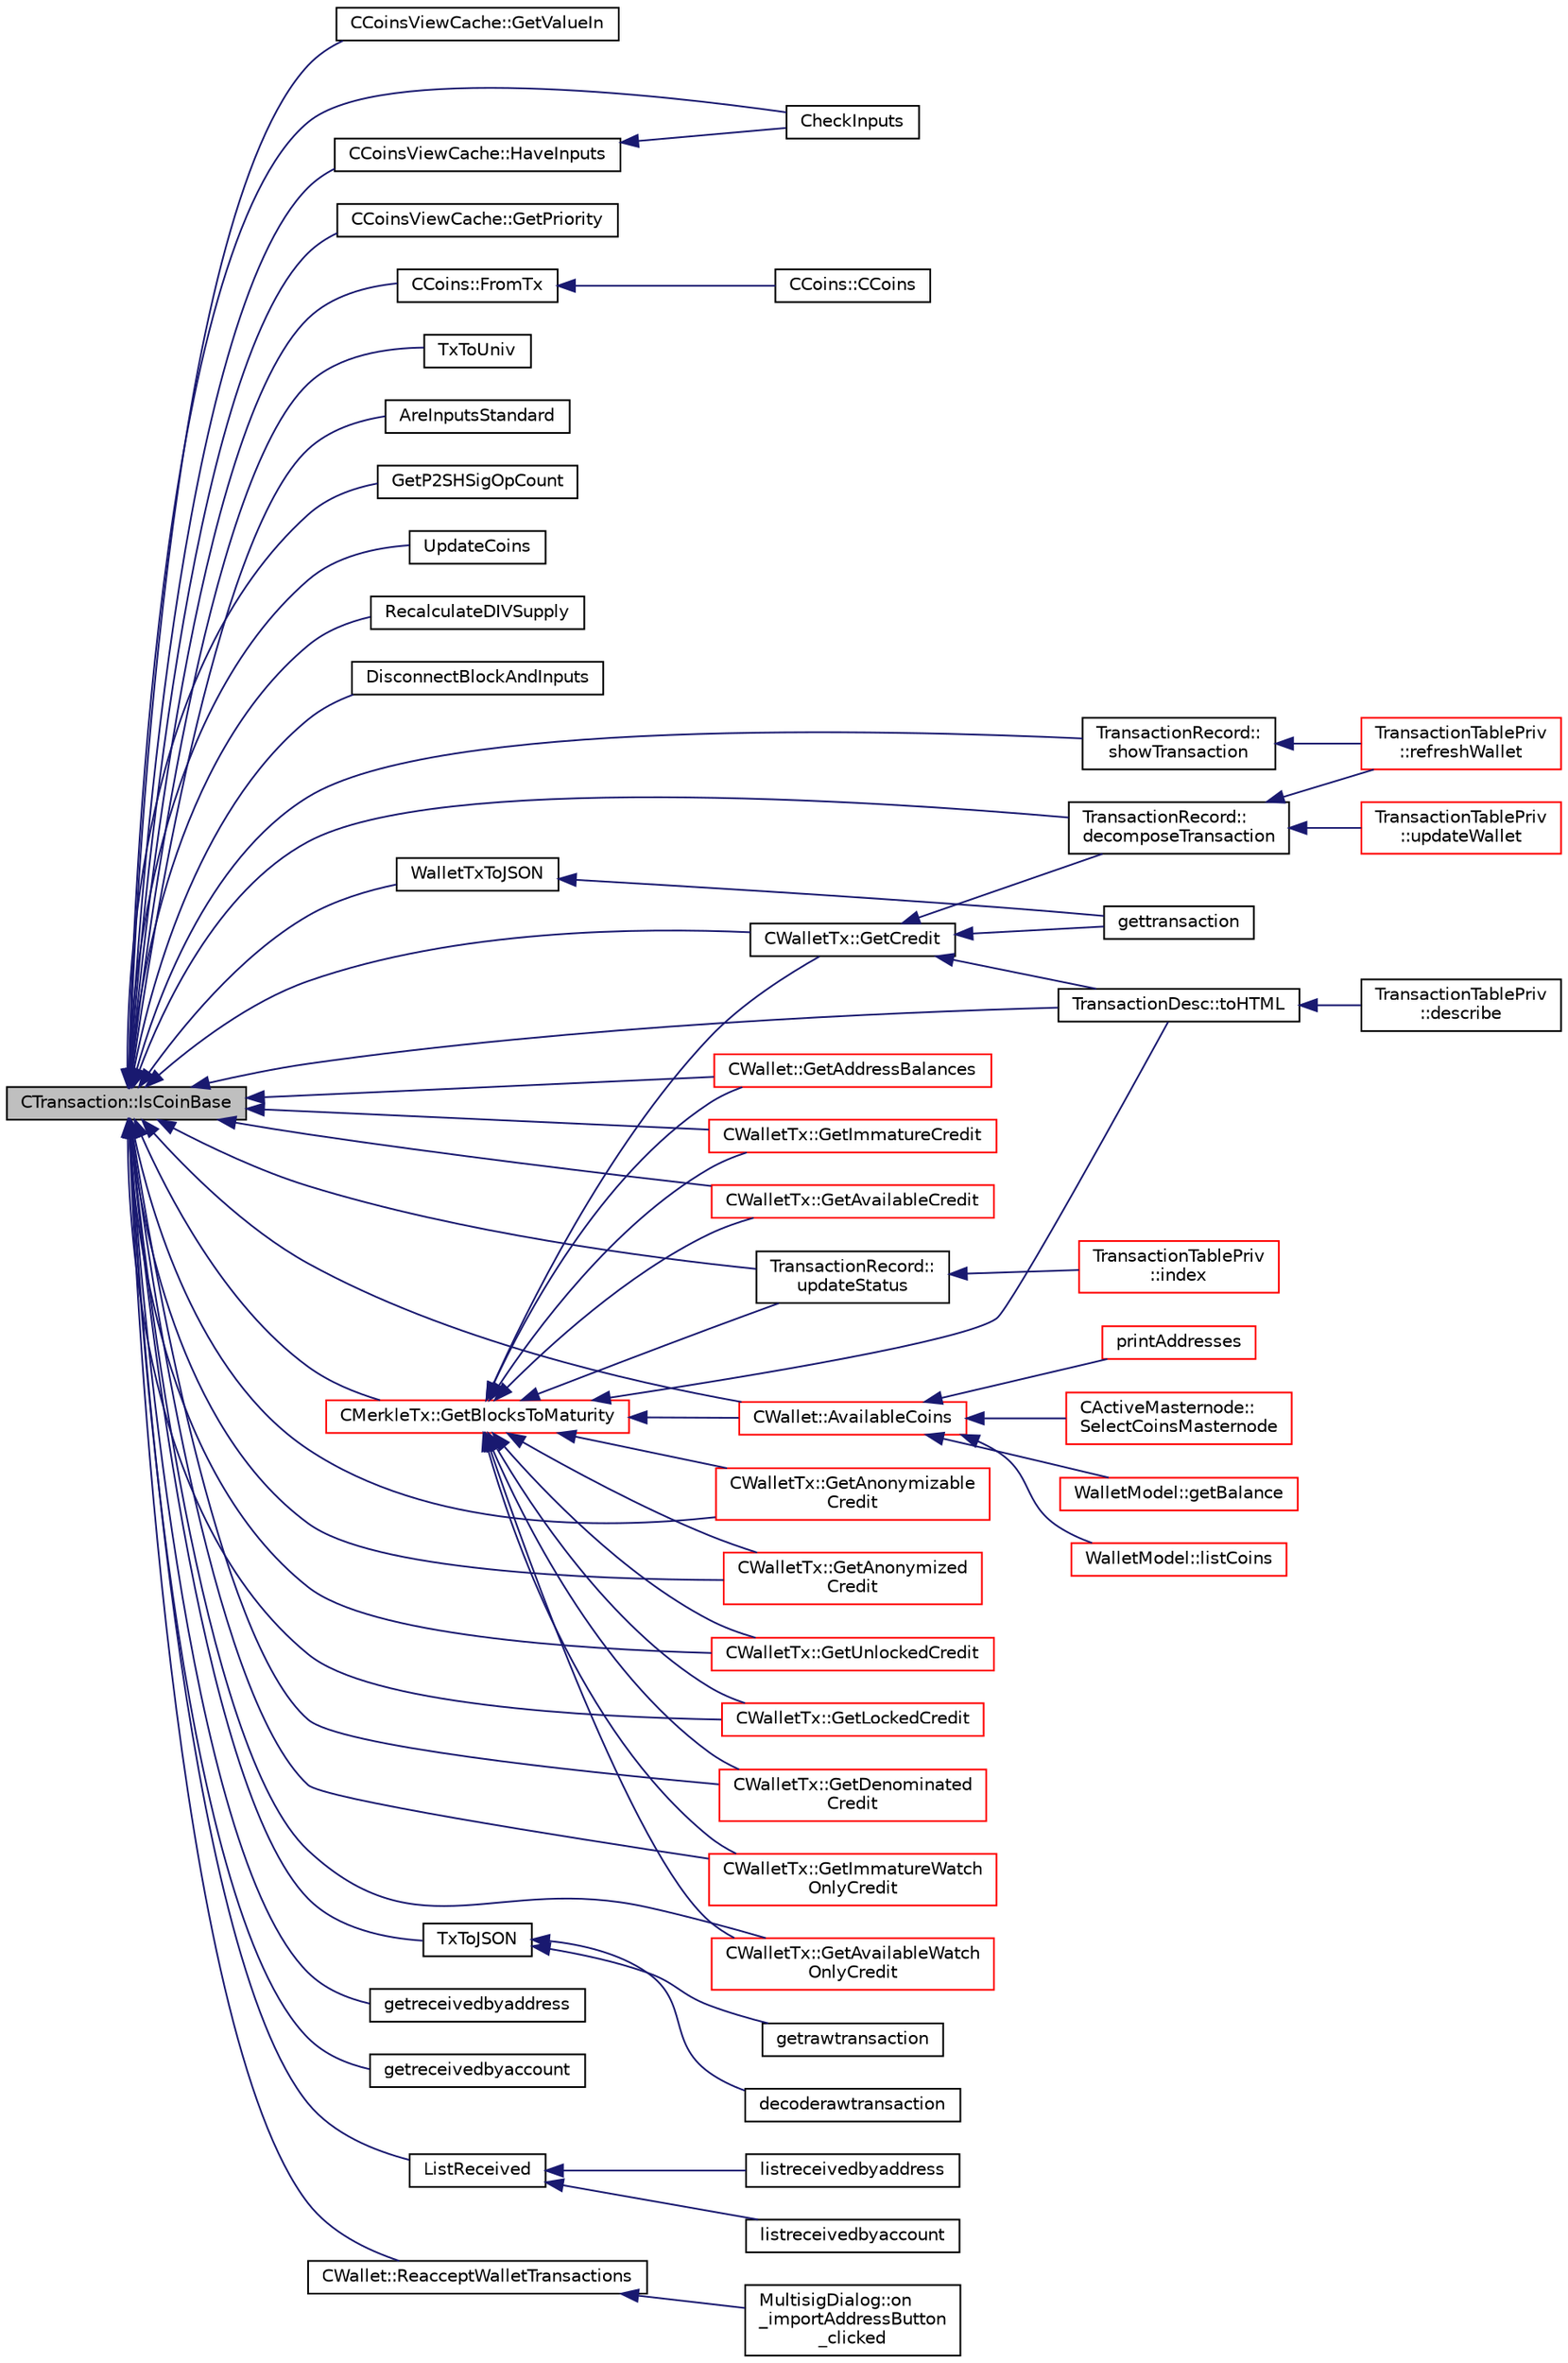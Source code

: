 digraph "CTransaction::IsCoinBase"
{
  edge [fontname="Helvetica",fontsize="10",labelfontname="Helvetica",labelfontsize="10"];
  node [fontname="Helvetica",fontsize="10",shape=record];
  rankdir="LR";
  Node403 [label="CTransaction::IsCoinBase",height=0.2,width=0.4,color="black", fillcolor="grey75", style="filled", fontcolor="black"];
  Node403 -> Node404 [dir="back",color="midnightblue",fontsize="10",style="solid",fontname="Helvetica"];
  Node404 [label="CCoinsViewCache::GetValueIn",height=0.2,width=0.4,color="black", fillcolor="white", style="filled",URL="$class_c_coins_view_cache.html#a1a8cd6069fba96939ffcb1bd36ffb921",tooltip="Amount of divi coming in to a transaction Note that lightweight clients may not know anything besides..."];
  Node403 -> Node405 [dir="back",color="midnightblue",fontsize="10",style="solid",fontname="Helvetica"];
  Node405 [label="CCoinsViewCache::HaveInputs",height=0.2,width=0.4,color="black", fillcolor="white", style="filled",URL="$class_c_coins_view_cache.html#a5b1abd71c95dc7be2523b9c28839ec29",tooltip="Check whether all prevouts of the transaction are present in the UTXO set represented by this view..."];
  Node405 -> Node406 [dir="back",color="midnightblue",fontsize="10",style="solid",fontname="Helvetica"];
  Node406 [label="CheckInputs",height=0.2,width=0.4,color="black", fillcolor="white", style="filled",URL="$main_8h.html#aec29d3e8abda6a014ca910e7c73b4df7",tooltip="Check whether all inputs of this transaction are valid (no double spends, scripts & sigs..."];
  Node403 -> Node407 [dir="back",color="midnightblue",fontsize="10",style="solid",fontname="Helvetica"];
  Node407 [label="CCoinsViewCache::GetPriority",height=0.2,width=0.4,color="black", fillcolor="white", style="filled",URL="$class_c_coins_view_cache.html#a111d5a94709eaccd57bafe6ab1d938af",tooltip="Return priority of tx at height nHeight. "];
  Node403 -> Node408 [dir="back",color="midnightblue",fontsize="10",style="solid",fontname="Helvetica"];
  Node408 [label="CCoins::FromTx",height=0.2,width=0.4,color="black", fillcolor="white", style="filled",URL="$class_c_coins.html#abf67e501a1d207c892c1f52dd383956e"];
  Node408 -> Node409 [dir="back",color="midnightblue",fontsize="10",style="solid",fontname="Helvetica"];
  Node409 [label="CCoins::CCoins",height=0.2,width=0.4,color="black", fillcolor="white", style="filled",URL="$class_c_coins.html#a303f3b245c339c11a1ea4318b01ec290",tooltip="construct a CCoins from a CTransaction, at a given height "];
  Node403 -> Node410 [dir="back",color="midnightblue",fontsize="10",style="solid",fontname="Helvetica"];
  Node410 [label="TxToUniv",height=0.2,width=0.4,color="black", fillcolor="white", style="filled",URL="$core__write_8cpp.html#aeb901ca565e3df0e3bc0c9863ad8f53a"];
  Node403 -> Node411 [dir="back",color="midnightblue",fontsize="10",style="solid",fontname="Helvetica"];
  Node411 [label="AreInputsStandard",height=0.2,width=0.4,color="black", fillcolor="white", style="filled",URL="$main_8h.html#a791e33e18bea9861e449e6ebcfce8890",tooltip="Check transaction inputs, and make sure any pay-to-script-hash transactions are evaluating IsStandard..."];
  Node403 -> Node412 [dir="back",color="midnightblue",fontsize="10",style="solid",fontname="Helvetica"];
  Node412 [label="GetP2SHSigOpCount",height=0.2,width=0.4,color="black", fillcolor="white", style="filled",URL="$main_8h.html#a312fadbeec896d49437733e986f3df04",tooltip="Count ECDSA signature operations in pay-to-script-hash inputs. "];
  Node403 -> Node413 [dir="back",color="midnightblue",fontsize="10",style="solid",fontname="Helvetica"];
  Node413 [label="UpdateCoins",height=0.2,width=0.4,color="black", fillcolor="white", style="filled",URL="$main_8h.html#acb54672aa2ce74f5068a5cf660432b67",tooltip="Apply the effects of this transaction on the UTXO set represented by view. "];
  Node403 -> Node406 [dir="back",color="midnightblue",fontsize="10",style="solid",fontname="Helvetica"];
  Node403 -> Node414 [dir="back",color="midnightblue",fontsize="10",style="solid",fontname="Helvetica"];
  Node414 [label="RecalculateDIVSupply",height=0.2,width=0.4,color="black", fillcolor="white", style="filled",URL="$main_8h.html#aebdec7b14f50bbafc5aafe72f08c716d"];
  Node403 -> Node415 [dir="back",color="midnightblue",fontsize="10",style="solid",fontname="Helvetica"];
  Node415 [label="DisconnectBlockAndInputs",height=0.2,width=0.4,color="black", fillcolor="white", style="filled",URL="$main_8cpp.html#acc33d7f850152cbbb9d00f7c71d99704"];
  Node403 -> Node416 [dir="back",color="midnightblue",fontsize="10",style="solid",fontname="Helvetica"];
  Node416 [label="TransactionDesc::toHTML",height=0.2,width=0.4,color="black", fillcolor="white", style="filled",URL="$class_transaction_desc.html#ab7c9dbb2048aae121dd9d75df86e64f4"];
  Node416 -> Node417 [dir="back",color="midnightblue",fontsize="10",style="solid",fontname="Helvetica"];
  Node417 [label="TransactionTablePriv\l::describe",height=0.2,width=0.4,color="black", fillcolor="white", style="filled",URL="$class_transaction_table_priv.html#ab08d44e16bf6dd95b5b83959b3013780"];
  Node403 -> Node418 [dir="back",color="midnightblue",fontsize="10",style="solid",fontname="Helvetica"];
  Node418 [label="TransactionRecord::\lshowTransaction",height=0.2,width=0.4,color="black", fillcolor="white", style="filled",URL="$class_transaction_record.html#a5ad1d1af4bec5b15a624b7a451e8cdbf",tooltip="Decompose CWallet transaction to model transaction records. "];
  Node418 -> Node419 [dir="back",color="midnightblue",fontsize="10",style="solid",fontname="Helvetica"];
  Node419 [label="TransactionTablePriv\l::refreshWallet",height=0.2,width=0.4,color="red", fillcolor="white", style="filled",URL="$class_transaction_table_priv.html#a1f81da5d7cfb2aac03a5e18e6bc91792"];
  Node403 -> Node421 [dir="back",color="midnightblue",fontsize="10",style="solid",fontname="Helvetica"];
  Node421 [label="TransactionRecord::\ldecomposeTransaction",height=0.2,width=0.4,color="black", fillcolor="white", style="filled",URL="$class_transaction_record.html#a9f5db4465fa5fdcc3f9af525096bcdb9"];
  Node421 -> Node419 [dir="back",color="midnightblue",fontsize="10",style="solid",fontname="Helvetica"];
  Node421 -> Node422 [dir="back",color="midnightblue",fontsize="10",style="solid",fontname="Helvetica"];
  Node422 [label="TransactionTablePriv\l::updateWallet",height=0.2,width=0.4,color="red", fillcolor="white", style="filled",URL="$class_transaction_table_priv.html#a5a8454ce91251c4d9eb927bf2850745c"];
  Node403 -> Node424 [dir="back",color="midnightblue",fontsize="10",style="solid",fontname="Helvetica"];
  Node424 [label="TransactionRecord::\lupdateStatus",height=0.2,width=0.4,color="black", fillcolor="white", style="filled",URL="$class_transaction_record.html#a9b643dd885a790ae511705a1446556be",tooltip="Update status from core wallet tx. "];
  Node424 -> Node425 [dir="back",color="midnightblue",fontsize="10",style="solid",fontname="Helvetica"];
  Node425 [label="TransactionTablePriv\l::index",height=0.2,width=0.4,color="red", fillcolor="white", style="filled",URL="$class_transaction_table_priv.html#ac692aa6aa7820e80accc971c70e0fae5"];
  Node403 -> Node440 [dir="back",color="midnightblue",fontsize="10",style="solid",fontname="Helvetica"];
  Node440 [label="TxToJSON",height=0.2,width=0.4,color="black", fillcolor="white", style="filled",URL="$rpcrawtransaction_8cpp.html#a366b04dae2aae86eee356cc85d759268"];
  Node440 -> Node441 [dir="back",color="midnightblue",fontsize="10",style="solid",fontname="Helvetica"];
  Node441 [label="getrawtransaction",height=0.2,width=0.4,color="black", fillcolor="white", style="filled",URL="$rpcrawtransaction_8cpp.html#a12e1b8a05d99d1544e5343c2282cc55a"];
  Node440 -> Node442 [dir="back",color="midnightblue",fontsize="10",style="solid",fontname="Helvetica"];
  Node442 [label="decoderawtransaction",height=0.2,width=0.4,color="black", fillcolor="white", style="filled",URL="$rpcrawtransaction_8cpp.html#a6775c600b1bfdbb22f38e5f1cd27cfea"];
  Node403 -> Node443 [dir="back",color="midnightblue",fontsize="10",style="solid",fontname="Helvetica"];
  Node443 [label="WalletTxToJSON",height=0.2,width=0.4,color="black", fillcolor="white", style="filled",URL="$rpcwallet_8cpp.html#a28e51f3edfce43e075603e9e315f40c4"];
  Node443 -> Node444 [dir="back",color="midnightblue",fontsize="10",style="solid",fontname="Helvetica"];
  Node444 [label="gettransaction",height=0.2,width=0.4,color="black", fillcolor="white", style="filled",URL="$rpcwallet_8cpp.html#a845c15a1402787fcf2cc021111ea89f5"];
  Node403 -> Node445 [dir="back",color="midnightblue",fontsize="10",style="solid",fontname="Helvetica"];
  Node445 [label="getreceivedbyaddress",height=0.2,width=0.4,color="black", fillcolor="white", style="filled",URL="$rpcwallet_8cpp.html#abbb6475509aa2e69844f0b3a8bcb422a"];
  Node403 -> Node446 [dir="back",color="midnightblue",fontsize="10",style="solid",fontname="Helvetica"];
  Node446 [label="getreceivedbyaccount",height=0.2,width=0.4,color="black", fillcolor="white", style="filled",URL="$rpcwallet_8cpp.html#a07526be5270b0e55b4a0b79c01205f3d"];
  Node403 -> Node447 [dir="back",color="midnightblue",fontsize="10",style="solid",fontname="Helvetica"];
  Node447 [label="ListReceived",height=0.2,width=0.4,color="black", fillcolor="white", style="filled",URL="$rpcwallet_8cpp.html#a0cc958f67a8d6d0002cb4fee19eddb5c"];
  Node447 -> Node448 [dir="back",color="midnightblue",fontsize="10",style="solid",fontname="Helvetica"];
  Node448 [label="listreceivedbyaddress",height=0.2,width=0.4,color="black", fillcolor="white", style="filled",URL="$rpcwallet_8cpp.html#a34b36ceb4a7e36e0dab24cf675c49da5"];
  Node447 -> Node449 [dir="back",color="midnightblue",fontsize="10",style="solid",fontname="Helvetica"];
  Node449 [label="listreceivedbyaccount",height=0.2,width=0.4,color="black", fillcolor="white", style="filled",URL="$rpcwallet_8cpp.html#ab7e240a25a3d2d30ffb65bdfdfa082eb"];
  Node403 -> Node450 [dir="back",color="midnightblue",fontsize="10",style="solid",fontname="Helvetica"];
  Node450 [label="CWallet::ReacceptWalletTransactions",height=0.2,width=0.4,color="black", fillcolor="white", style="filled",URL="$group__map_wallet.html#ga796c23450c8482e10e0c75ae5c1fa8ed"];
  Node450 -> Node451 [dir="back",color="midnightblue",fontsize="10",style="solid",fontname="Helvetica"];
  Node451 [label="MultisigDialog::on\l_importAddressButton\l_clicked",height=0.2,width=0.4,color="black", fillcolor="white", style="filled",URL="$class_multisig_dialog.html#acd1dfe3a52a5a91b31f8042a119c7618"];
  Node403 -> Node452 [dir="back",color="midnightblue",fontsize="10",style="solid",fontname="Helvetica"];
  Node452 [label="CWallet::AvailableCoins",height=0.2,width=0.4,color="red", fillcolor="white", style="filled",URL="$group___actions.html#ga8110e889be0f5915104e07bfe3839c68",tooltip="populate vCoins with vector of available COutputs. "];
  Node452 -> Node453 [dir="back",color="midnightblue",fontsize="10",style="solid",fontname="Helvetica"];
  Node453 [label="CActiveMasternode::\lSelectCoinsMasternode",height=0.2,width=0.4,color="red", fillcolor="white", style="filled",URL="$class_c_active_masternode.html#ac4fc5fb1681bf0a0f3d30e706fb0577a"];
  Node452 -> Node460 [dir="back",color="midnightblue",fontsize="10",style="solid",fontname="Helvetica"];
  Node460 [label="WalletModel::getBalance",height=0.2,width=0.4,color="red", fillcolor="white", style="filled",URL="$class_wallet_model.html#a4d2cb225a19b89c64f4b5d81faf89beb"];
  Node452 -> Node469 [dir="back",color="midnightblue",fontsize="10",style="solid",fontname="Helvetica"];
  Node469 [label="WalletModel::listCoins",height=0.2,width=0.4,color="red", fillcolor="white", style="filled",URL="$class_wallet_model.html#ae5ce26bba42701b45de766ef11cc9a47"];
  Node452 -> Node480 [dir="back",color="midnightblue",fontsize="10",style="solid",fontname="Helvetica"];
  Node480 [label="printAddresses",height=0.2,width=0.4,color="red", fillcolor="white", style="filled",URL="$rpcwallet_8cpp.html#a4360b9e906ccc9414a35fc6cdc1f4517"];
  Node403 -> Node483 [dir="back",color="midnightblue",fontsize="10",style="solid",fontname="Helvetica"];
  Node483 [label="CWallet::GetAddressBalances",height=0.2,width=0.4,color="red", fillcolor="white", style="filled",URL="$group___actions.html#gadf2b4ac337ddb271555985cec82e43e6"];
  Node403 -> Node485 [dir="back",color="midnightblue",fontsize="10",style="solid",fontname="Helvetica"];
  Node485 [label="CMerkleTx::GetBlocksToMaturity",height=0.2,width=0.4,color="red", fillcolor="white", style="filled",URL="$class_c_merkle_tx.html#a69ebd437f7b44169659c3527fe73b6ab"];
  Node485 -> Node416 [dir="back",color="midnightblue",fontsize="10",style="solid",fontname="Helvetica"];
  Node485 -> Node424 [dir="back",color="midnightblue",fontsize="10",style="solid",fontname="Helvetica"];
  Node485 -> Node452 [dir="back",color="midnightblue",fontsize="10",style="solid",fontname="Helvetica"];
  Node485 -> Node483 [dir="back",color="midnightblue",fontsize="10",style="solid",fontname="Helvetica"];
  Node485 -> Node492 [dir="back",color="midnightblue",fontsize="10",style="solid",fontname="Helvetica"];
  Node492 [label="CWalletTx::GetCredit",height=0.2,width=0.4,color="black", fillcolor="white", style="filled",URL="$class_c_wallet_tx.html#a176e9ecbafbee27d604acbab9804885d"];
  Node492 -> Node416 [dir="back",color="midnightblue",fontsize="10",style="solid",fontname="Helvetica"];
  Node492 -> Node421 [dir="back",color="midnightblue",fontsize="10",style="solid",fontname="Helvetica"];
  Node492 -> Node444 [dir="back",color="midnightblue",fontsize="10",style="solid",fontname="Helvetica"];
  Node485 -> Node493 [dir="back",color="midnightblue",fontsize="10",style="solid",fontname="Helvetica"];
  Node493 [label="CWalletTx::GetImmatureCredit",height=0.2,width=0.4,color="red", fillcolor="white", style="filled",URL="$class_c_wallet_tx.html#a19bb617269ab1ce42f5d18e1f1f8db09"];
  Node485 -> Node496 [dir="back",color="midnightblue",fontsize="10",style="solid",fontname="Helvetica"];
  Node496 [label="CWalletTx::GetAvailableCredit",height=0.2,width=0.4,color="red", fillcolor="white", style="filled",URL="$class_c_wallet_tx.html#af3c82ba365c720dd3d929b86bf432ef6"];
  Node485 -> Node506 [dir="back",color="midnightblue",fontsize="10",style="solid",fontname="Helvetica"];
  Node506 [label="CWalletTx::GetAnonymizable\lCredit",height=0.2,width=0.4,color="red", fillcolor="white", style="filled",URL="$class_c_wallet_tx.html#a36141f888e497336898f48274b92cf37"];
  Node485 -> Node508 [dir="back",color="midnightblue",fontsize="10",style="solid",fontname="Helvetica"];
  Node508 [label="CWalletTx::GetAnonymized\lCredit",height=0.2,width=0.4,color="red", fillcolor="white", style="filled",URL="$class_c_wallet_tx.html#a49cae757845e1bf0cb3c8e17bd96d4a1"];
  Node485 -> Node510 [dir="back",color="midnightblue",fontsize="10",style="solid",fontname="Helvetica"];
  Node510 [label="CWalletTx::GetUnlockedCredit",height=0.2,width=0.4,color="red", fillcolor="white", style="filled",URL="$class_c_wallet_tx.html#aaf06deb84a9ed045f0ac40e13685f4f0"];
  Node485 -> Node512 [dir="back",color="midnightblue",fontsize="10",style="solid",fontname="Helvetica"];
  Node512 [label="CWalletTx::GetLockedCredit",height=0.2,width=0.4,color="red", fillcolor="white", style="filled",URL="$class_c_wallet_tx.html#a910d8a59331797413b3ae71e879249c2"];
  Node485 -> Node517 [dir="back",color="midnightblue",fontsize="10",style="solid",fontname="Helvetica"];
  Node517 [label="CWalletTx::GetDenominated\lCredit",height=0.2,width=0.4,color="red", fillcolor="white", style="filled",URL="$class_c_wallet_tx.html#add56840ebbe56702eeddbfda1870d628"];
  Node485 -> Node519 [dir="back",color="midnightblue",fontsize="10",style="solid",fontname="Helvetica"];
  Node519 [label="CWalletTx::GetImmatureWatch\lOnlyCredit",height=0.2,width=0.4,color="red", fillcolor="white", style="filled",URL="$class_c_wallet_tx.html#a72f8eabb937fe06b415316c2ef4ea510"];
  Node485 -> Node522 [dir="back",color="midnightblue",fontsize="10",style="solid",fontname="Helvetica"];
  Node522 [label="CWalletTx::GetAvailableWatch\lOnlyCredit",height=0.2,width=0.4,color="red", fillcolor="white", style="filled",URL="$class_c_wallet_tx.html#ac78c4da3c420b2b28370cba7044dd68d"];
  Node403 -> Node492 [dir="back",color="midnightblue",fontsize="10",style="solid",fontname="Helvetica"];
  Node403 -> Node493 [dir="back",color="midnightblue",fontsize="10",style="solid",fontname="Helvetica"];
  Node403 -> Node496 [dir="back",color="midnightblue",fontsize="10",style="solid",fontname="Helvetica"];
  Node403 -> Node506 [dir="back",color="midnightblue",fontsize="10",style="solid",fontname="Helvetica"];
  Node403 -> Node508 [dir="back",color="midnightblue",fontsize="10",style="solid",fontname="Helvetica"];
  Node403 -> Node510 [dir="back",color="midnightblue",fontsize="10",style="solid",fontname="Helvetica"];
  Node403 -> Node512 [dir="back",color="midnightblue",fontsize="10",style="solid",fontname="Helvetica"];
  Node403 -> Node517 [dir="back",color="midnightblue",fontsize="10",style="solid",fontname="Helvetica"];
  Node403 -> Node519 [dir="back",color="midnightblue",fontsize="10",style="solid",fontname="Helvetica"];
  Node403 -> Node522 [dir="back",color="midnightblue",fontsize="10",style="solid",fontname="Helvetica"];
}
